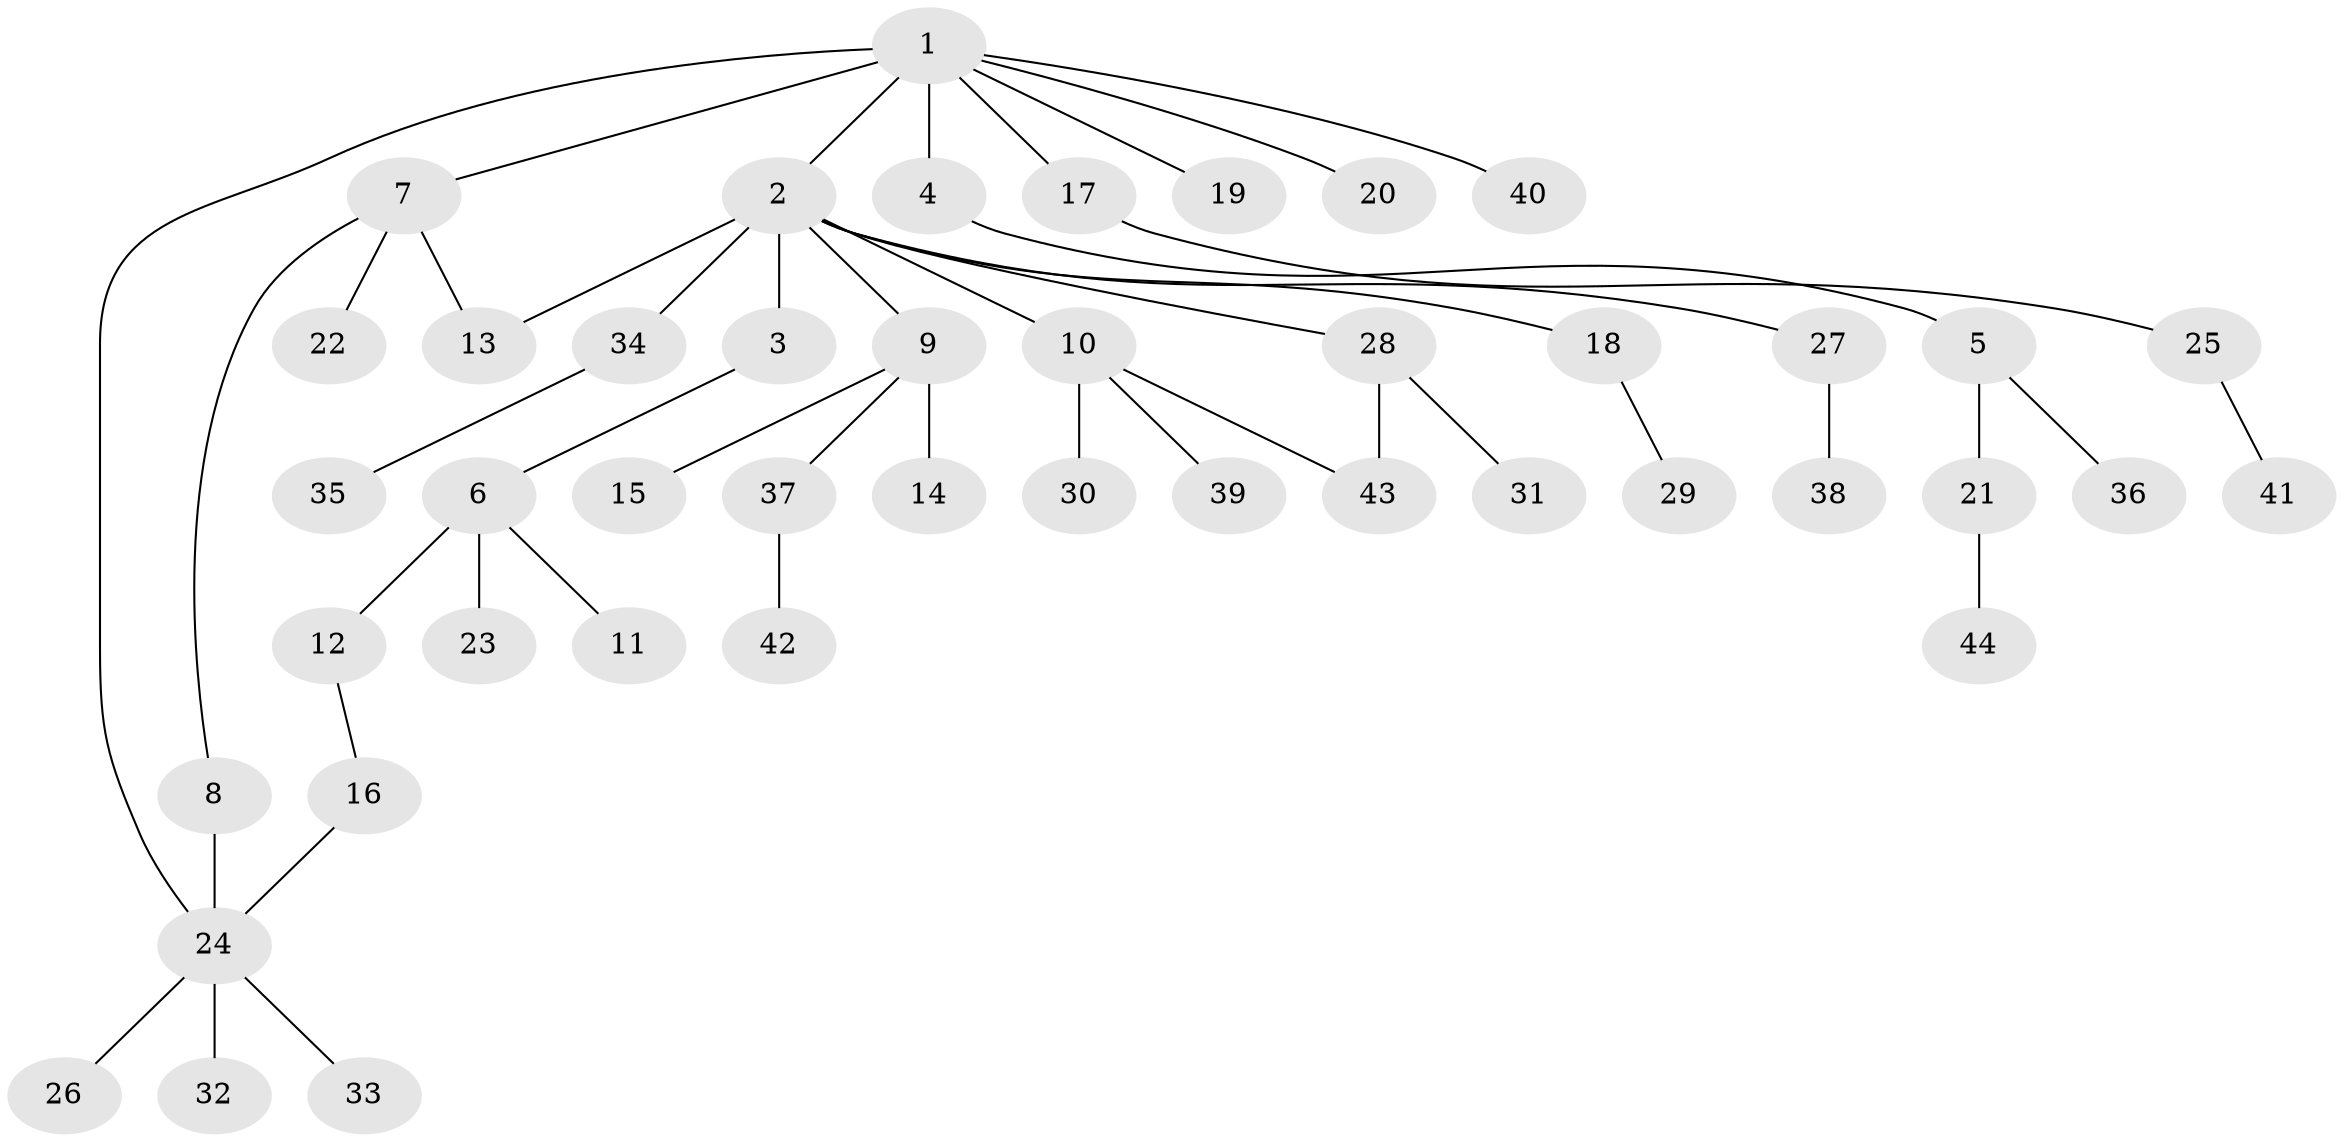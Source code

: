 // original degree distribution, {12: 0.011627906976744186, 13: 0.011627906976744186, 3: 0.10465116279069768, 2: 0.22093023255813954, 4: 0.03488372093023256, 5: 0.03488372093023256, 6: 0.011627906976744186, 1: 0.5581395348837209, 7: 0.011627906976744186}
// Generated by graph-tools (version 1.1) at 2025/35/03/09/25 02:35:32]
// undirected, 44 vertices, 47 edges
graph export_dot {
graph [start="1"]
  node [color=gray90,style=filled];
  1;
  2;
  3;
  4;
  5;
  6;
  7;
  8;
  9;
  10;
  11;
  12;
  13;
  14;
  15;
  16;
  17;
  18;
  19;
  20;
  21;
  22;
  23;
  24;
  25;
  26;
  27;
  28;
  29;
  30;
  31;
  32;
  33;
  34;
  35;
  36;
  37;
  38;
  39;
  40;
  41;
  42;
  43;
  44;
  1 -- 2 [weight=1.0];
  1 -- 4 [weight=4.0];
  1 -- 7 [weight=1.0];
  1 -- 17 [weight=1.0];
  1 -- 19 [weight=1.0];
  1 -- 20 [weight=1.0];
  1 -- 24 [weight=1.0];
  1 -- 40 [weight=1.0];
  2 -- 3 [weight=1.0];
  2 -- 9 [weight=1.0];
  2 -- 10 [weight=1.0];
  2 -- 13 [weight=4.0];
  2 -- 18 [weight=1.0];
  2 -- 27 [weight=1.0];
  2 -- 28 [weight=1.0];
  2 -- 34 [weight=1.0];
  3 -- 6 [weight=1.0];
  4 -- 5 [weight=1.0];
  5 -- 21 [weight=1.0];
  5 -- 36 [weight=1.0];
  6 -- 11 [weight=1.0];
  6 -- 12 [weight=1.0];
  6 -- 23 [weight=1.0];
  7 -- 8 [weight=1.0];
  7 -- 13 [weight=1.0];
  7 -- 22 [weight=1.0];
  8 -- 24 [weight=1.0];
  9 -- 14 [weight=1.0];
  9 -- 15 [weight=1.0];
  9 -- 37 [weight=1.0];
  10 -- 30 [weight=2.0];
  10 -- 39 [weight=1.0];
  10 -- 43 [weight=1.0];
  12 -- 16 [weight=1.0];
  16 -- 24 [weight=1.0];
  17 -- 25 [weight=1.0];
  18 -- 29 [weight=1.0];
  21 -- 44 [weight=1.0];
  24 -- 26 [weight=1.0];
  24 -- 32 [weight=1.0];
  24 -- 33 [weight=1.0];
  25 -- 41 [weight=1.0];
  27 -- 38 [weight=2.0];
  28 -- 31 [weight=1.0];
  28 -- 43 [weight=1.0];
  34 -- 35 [weight=1.0];
  37 -- 42 [weight=1.0];
}
